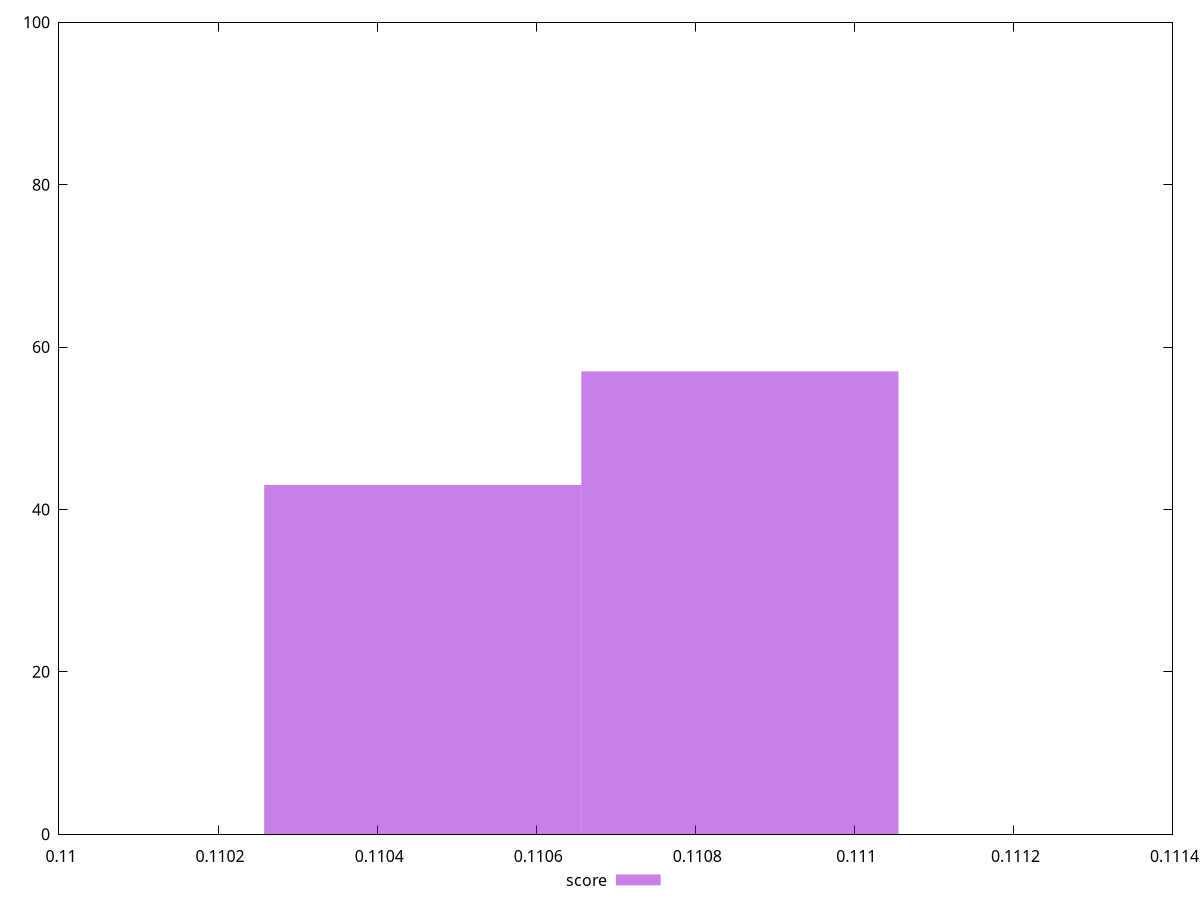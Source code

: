 reset
set terminal svg size 640, 490 enhanced background rgb 'white'
set output "reprap/uses-long-cache-ttl/samples/pages/score/histogram.svg"

$score <<EOF
0.11045732682572963 43
0.1108560897384579 57
EOF

set key outside below
set boxwidth 0.00039876291272826584
set yrange [0:100]
set style fill transparent solid 0.5 noborder

plot \
  $score title "score" with boxes, \


reset